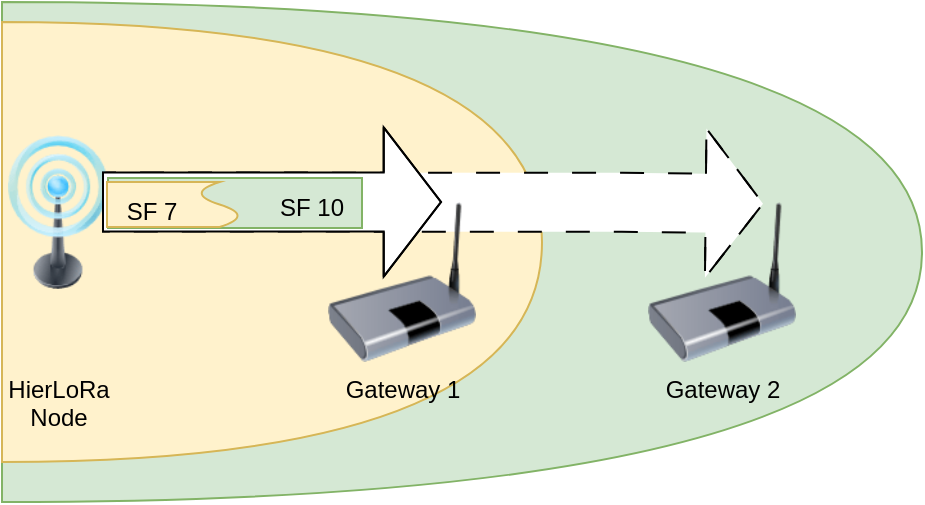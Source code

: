 <mxfile version="21.6.8" type="github">
  <diagram name="Seite-1" id="lB1JLsr8gfcY0DWC790i">
    <mxGraphModel dx="509" dy="650" grid="1" gridSize="10" guides="1" tooltips="1" connect="1" arrows="1" fold="1" page="1" pageScale="1" pageWidth="480" pageHeight="250" math="0" shadow="0">
      <root>
        <mxCell id="0" />
        <mxCell id="1" parent="0" />
        <mxCell id="8NNbb8crAF08lImAskEI-5" value="" style="shape=or;whiteSpace=wrap;html=1;fillColor=#d5e8d4;strokeColor=#82b366;" vertex="1" parent="1">
          <mxGeometry x="491" width="460" height="250" as="geometry" />
        </mxCell>
        <mxCell id="8NNbb8crAF08lImAskEI-4" value="" style="shape=or;whiteSpace=wrap;html=1;fillColor=#fff2cc;strokeColor=#d6b656;" vertex="1" parent="1">
          <mxGeometry x="491" y="10" width="270" height="220" as="geometry" />
        </mxCell>
        <mxCell id="8NNbb8crAF08lImAskEI-16" value="" style="shape=flexArrow;endArrow=classic;html=1;rounded=0;fillColor=default;endWidth=44.138;endSize=9.217;width=29.488;entryX=0.7;entryY=0.021;entryDx=0;entryDy=0;entryPerimeter=0;exitX=0.143;exitY=0.333;exitDx=0;exitDy=0;exitPerimeter=0;dashed=1;dashPattern=12 12;labelBackgroundColor=default;fontColor=default;" edge="1" parent="1" source="8NNbb8crAF08lImAskEI-8">
          <mxGeometry width="50" height="50" relative="1" as="geometry">
            <mxPoint x="551" y="101" as="sourcePoint" />
            <mxPoint x="872" y="100.86" as="targetPoint" />
            <Array as="points">
              <mxPoint x="801" y="100.15" />
            </Array>
          </mxGeometry>
        </mxCell>
        <mxCell id="8NNbb8crAF08lImAskEI-2" value="Gateway 1" style="image;html=1;image=img/lib/clip_art/networking/Bridge_128x128.png;imageBackground=none;labelBackgroundColor=none;" vertex="1" parent="1">
          <mxGeometry x="651" y="100" width="80" height="80" as="geometry" />
        </mxCell>
        <mxCell id="8NNbb8crAF08lImAskEI-3" value="Gateway 2" style="image;html=1;image=img/lib/clip_art/networking/Bridge_128x128.png;fontColor=default;labelBackgroundColor=none;" vertex="1" parent="1">
          <mxGeometry x="811" y="100" width="80" height="80" as="geometry" />
        </mxCell>
        <mxCell id="8NNbb8crAF08lImAskEI-1" value="&lt;div&gt;HierLoRa&lt;/div&gt;&lt;div&gt;Node&lt;br&gt;&lt;/div&gt;" style="image;html=1;image=img/lib/clip_art/telecommunication/Signal_tower_on_128x128.png;labelBackgroundColor=none;" vertex="1" parent="1">
          <mxGeometry x="494" y="30" width="50" height="150" as="geometry" />
        </mxCell>
        <mxCell id="8NNbb8crAF08lImAskEI-10" value="" style="shape=flexArrow;endArrow=classic;html=1;rounded=0;endWidth=44.138;endSize=9.217;width=29.488;fillColor=default;" edge="1" parent="1">
          <mxGeometry width="50" height="50" relative="1" as="geometry">
            <mxPoint x="541" y="100" as="sourcePoint" />
            <mxPoint x="711" y="100" as="targetPoint" />
            <Array as="points">
              <mxPoint x="631" y="100" />
            </Array>
          </mxGeometry>
        </mxCell>
        <mxCell id="8NNbb8crAF08lImAskEI-6" value="" style="rounded=0;whiteSpace=wrap;html=1;fillColor=#d5e8d4;strokeColor=#82b366;" vertex="1" parent="1">
          <mxGeometry x="544" y="88" width="127" height="25" as="geometry" />
        </mxCell>
        <mxCell id="8NNbb8crAF08lImAskEI-7" value="" style="shape=document;whiteSpace=wrap;html=1;boundedLbl=1;rotation=-90;fillColor=#fff2cc;strokeColor=#d6b656;" vertex="1" parent="1">
          <mxGeometry x="565.38" y="68.13" width="22.5" height="66.25" as="geometry" />
        </mxCell>
        <mxCell id="8NNbb8crAF08lImAskEI-8" value="SF 7" style="text;html=1;strokeColor=none;fillColor=none;align=center;verticalAlign=middle;whiteSpace=wrap;rounded=0;" vertex="1" parent="1">
          <mxGeometry x="531" y="90" width="70" height="30" as="geometry" />
        </mxCell>
        <mxCell id="8NNbb8crAF08lImAskEI-9" value="SF 10" style="text;html=1;strokeColor=none;fillColor=none;align=center;verticalAlign=middle;whiteSpace=wrap;rounded=0;" vertex="1" parent="1">
          <mxGeometry x="611" y="88" width="70" height="30" as="geometry" />
        </mxCell>
      </root>
    </mxGraphModel>
  </diagram>
</mxfile>
